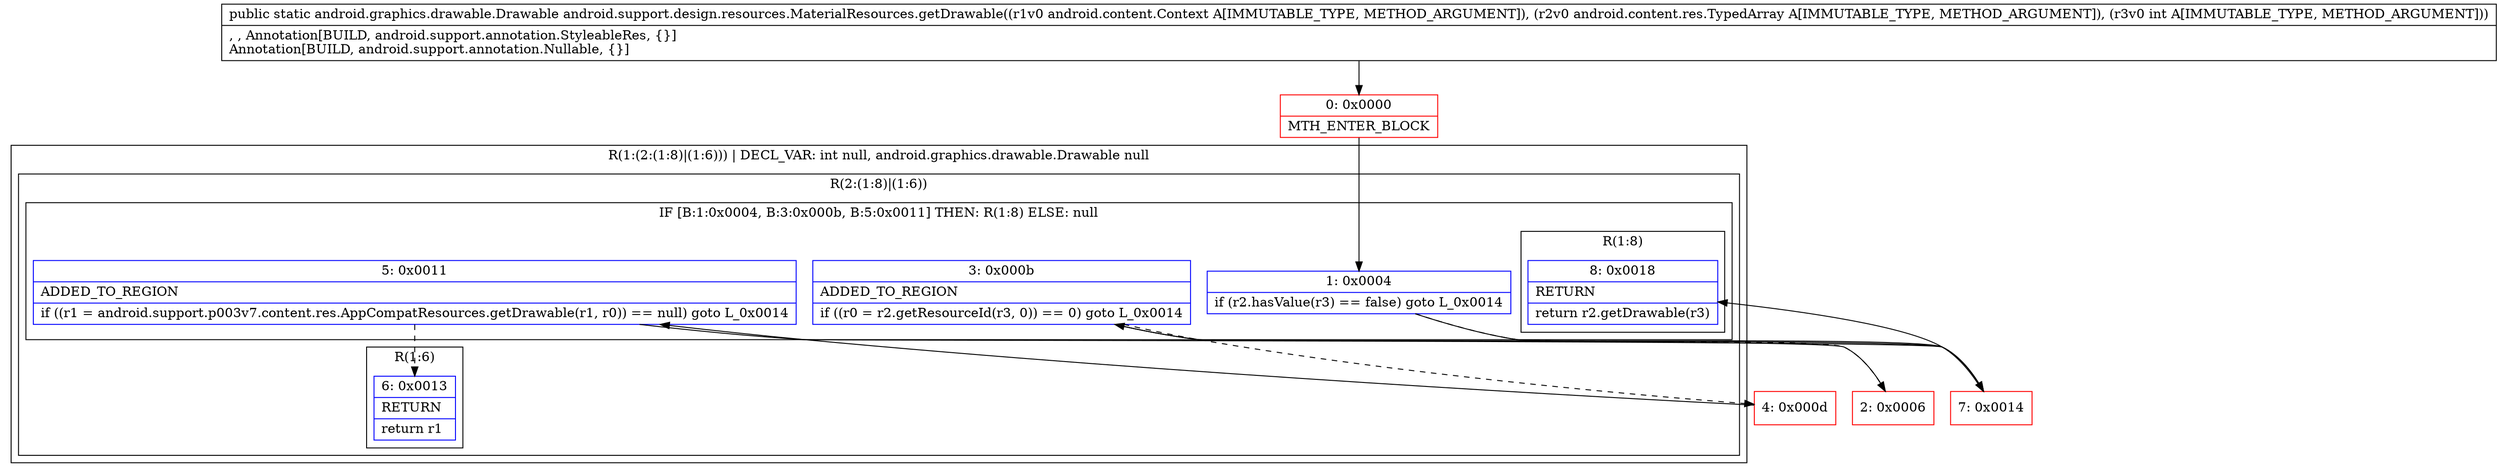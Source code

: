 digraph "CFG forandroid.support.design.resources.MaterialResources.getDrawable(Landroid\/content\/Context;Landroid\/content\/res\/TypedArray;I)Landroid\/graphics\/drawable\/Drawable;" {
subgraph cluster_Region_1178700325 {
label = "R(1:(2:(1:8)|(1:6))) | DECL_VAR: int null, android.graphics.drawable.Drawable null\l";
node [shape=record,color=blue];
subgraph cluster_Region_536637313 {
label = "R(2:(1:8)|(1:6))";
node [shape=record,color=blue];
subgraph cluster_IfRegion_1374395819 {
label = "IF [B:1:0x0004, B:3:0x000b, B:5:0x0011] THEN: R(1:8) ELSE: null";
node [shape=record,color=blue];
Node_1 [shape=record,label="{1\:\ 0x0004|if (r2.hasValue(r3) == false) goto L_0x0014\l}"];
Node_3 [shape=record,label="{3\:\ 0x000b|ADDED_TO_REGION\l|if ((r0 = r2.getResourceId(r3, 0)) == 0) goto L_0x0014\l}"];
Node_5 [shape=record,label="{5\:\ 0x0011|ADDED_TO_REGION\l|if ((r1 = android.support.p003v7.content.res.AppCompatResources.getDrawable(r1, r0)) == null) goto L_0x0014\l}"];
subgraph cluster_Region_1619270032 {
label = "R(1:8)";
node [shape=record,color=blue];
Node_8 [shape=record,label="{8\:\ 0x0018|RETURN\l|return r2.getDrawable(r3)\l}"];
}
}
subgraph cluster_Region_710846215 {
label = "R(1:6)";
node [shape=record,color=blue];
Node_6 [shape=record,label="{6\:\ 0x0013|RETURN\l|return r1\l}"];
}
}
}
Node_0 [shape=record,color=red,label="{0\:\ 0x0000|MTH_ENTER_BLOCK\l}"];
Node_2 [shape=record,color=red,label="{2\:\ 0x0006}"];
Node_4 [shape=record,color=red,label="{4\:\ 0x000d}"];
Node_7 [shape=record,color=red,label="{7\:\ 0x0014}"];
MethodNode[shape=record,label="{public static android.graphics.drawable.Drawable android.support.design.resources.MaterialResources.getDrawable((r1v0 android.content.Context A[IMMUTABLE_TYPE, METHOD_ARGUMENT]), (r2v0 android.content.res.TypedArray A[IMMUTABLE_TYPE, METHOD_ARGUMENT]), (r3v0 int A[IMMUTABLE_TYPE, METHOD_ARGUMENT]))  | , , Annotation[BUILD, android.support.annotation.StyleableRes, \{\}]\lAnnotation[BUILD, android.support.annotation.Nullable, \{\}]\l}"];
MethodNode -> Node_0;
Node_1 -> Node_2[style=dashed];
Node_1 -> Node_7;
Node_3 -> Node_4[style=dashed];
Node_3 -> Node_7;
Node_5 -> Node_6[style=dashed];
Node_5 -> Node_7;
Node_0 -> Node_1;
Node_2 -> Node_3;
Node_4 -> Node_5;
Node_7 -> Node_8;
}

